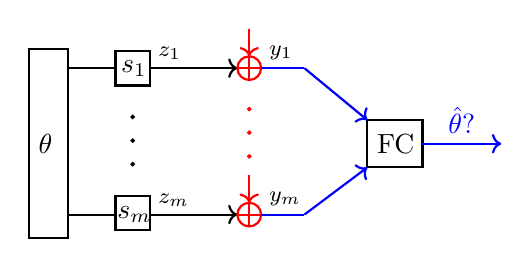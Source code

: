 \begin{tikzpicture}
\draw [thick] (0.1,0.1) rectangle (0.54,0.54);
\node [right] at (0,0.3) {$s_m$};

\draw [fill] (0.32,0.94) circle [radius=0.022];
\draw [fill] (0.32,1.24) circle [radius=0.022];
\draw [fill] (0.32,1.54) circle [radius=0.022];

\draw [thick] (0.1,1.94) rectangle (0.54,2.38);
\node [right] at (0.05,2.16) {$s_1$};

\draw [->,thick] (0.54,2.16) -- (1.65,2.16);
\draw [thick, red] (1.8,2.16) circle [radius=0.15];
\draw [-,thick,red] (1.65,2.16) -- (1.95,2.16);
\draw [-,thick,red] (1.8,2.01) -- (1.8,2.31);
\draw [->,thick,red] (1.8,2.66) -- (1.8,2.31);

\draw [->,thick] (0.54,0.3) -- (1.65,0.3);
\draw [thick, red] (1.8,0.3) circle [radius=0.15];
\draw [-,thick,red] (1.65,0.3) -- (1.95,0.3);
\draw [-,thick,red] (1.8,0.15) -- (1.8,0.45);
\draw [->,thick,red] (1.8,0.8) -- (1.8,0.45);


\draw [fill, red] (1.8,1.04) circle [radius=0.022];
\draw [fill, red] (1.8,1.34) circle [radius=0.022];
\draw [fill, red] (1.8,1.64) circle [radius=0.022];


\draw [thick] (-1,0) rectangle (-0.5,2.4);
\node [right] at (-1,1.2) {$\theta$};
\draw [-,thick] (-0.5,0.3) -- (0.1,0.3);
\draw [-,thick] (-0.5,2.16) -- (0.1,2.16);

\draw [-,thick, blue] (1.95,0.3) -- (2.5,0.3);
\draw [-,thick, blue] (1.95,2.16) -- (2.5,2.16);

\draw [thick] (3.3,0.9) rectangle (4,1.5);
\node [right] at (3.3,1.2) {FC};
\draw [->,thick, blue] (2.5,2.16) -- (3.3,1.5);
\draw [->,thick, blue] (2.5,0.3) -- (3.3,0.9);
\draw [->,thick, blue] (4,1.2) -- node [above] {$\hat \theta$?} (5,1.2);

{\footnotesize
\node [above right] at (0.54,0.3) {$z_m$};
\node [above right] at (0.54,2.16) {$z_1$};
\node [above right] at (1.95,0.3) {$ y_m$};
\node [above right] at (1.95,2.16) {$ y_1$};
}

\end{tikzpicture}

